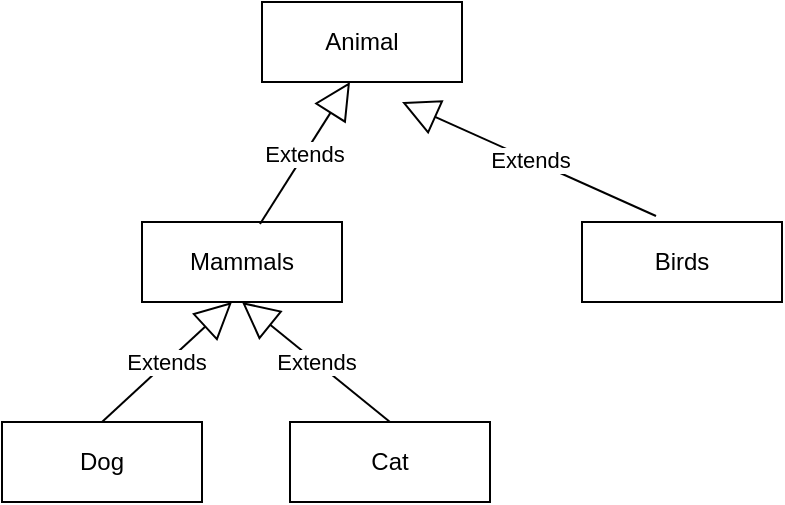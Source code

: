 <mxfile version="13.3.5" type="github">
  <diagram id="xAWA5xtA1u2txthbvDNl" name="Page-1">
    <mxGraphModel dx="1070" dy="563" grid="1" gridSize="10" guides="1" tooltips="1" connect="1" arrows="1" fold="1" page="1" pageScale="1" pageWidth="827" pageHeight="1169" math="0" shadow="0">
      <root>
        <mxCell id="0" />
        <mxCell id="1" parent="0" />
        <mxCell id="ehMp06EHceT_Mnh_sp1R-1" value="Animal" style="whiteSpace=wrap;html=1;align=center;" vertex="1" parent="1">
          <mxGeometry x="350" y="100" width="100" height="40" as="geometry" />
        </mxCell>
        <mxCell id="ehMp06EHceT_Mnh_sp1R-2" value="Mammals" style="whiteSpace=wrap;html=1;align=center;" vertex="1" parent="1">
          <mxGeometry x="290" y="210" width="100" height="40" as="geometry" />
        </mxCell>
        <mxCell id="ehMp06EHceT_Mnh_sp1R-3" value="Dog" style="whiteSpace=wrap;html=1;align=center;" vertex="1" parent="1">
          <mxGeometry x="220" y="310" width="100" height="40" as="geometry" />
        </mxCell>
        <mxCell id="ehMp06EHceT_Mnh_sp1R-4" value="Cat" style="whiteSpace=wrap;html=1;align=center;" vertex="1" parent="1">
          <mxGeometry x="364" y="310" width="100" height="40" as="geometry" />
        </mxCell>
        <mxCell id="ehMp06EHceT_Mnh_sp1R-5" value="Birds" style="whiteSpace=wrap;html=1;align=center;" vertex="1" parent="1">
          <mxGeometry x="510" y="210" width="100" height="40" as="geometry" />
        </mxCell>
        <mxCell id="ehMp06EHceT_Mnh_sp1R-6" value="Extends" style="endArrow=block;endSize=16;endFill=0;html=1;entryX=0.44;entryY=1;entryDx=0;entryDy=0;entryPerimeter=0;exitX=0.59;exitY=0.025;exitDx=0;exitDy=0;exitPerimeter=0;" edge="1" parent="1" source="ehMp06EHceT_Mnh_sp1R-2" target="ehMp06EHceT_Mnh_sp1R-1">
          <mxGeometry width="160" relative="1" as="geometry">
            <mxPoint x="370" y="200" as="sourcePoint" />
            <mxPoint x="490" y="290" as="targetPoint" />
          </mxGeometry>
        </mxCell>
        <mxCell id="ehMp06EHceT_Mnh_sp1R-7" value="Extends" style="endArrow=block;endSize=16;endFill=0;html=1;exitX=0.37;exitY=-0.075;exitDx=0;exitDy=0;exitPerimeter=0;" edge="1" parent="1" source="ehMp06EHceT_Mnh_sp1R-5">
          <mxGeometry width="160" relative="1" as="geometry">
            <mxPoint x="359" y="221" as="sourcePoint" />
            <mxPoint x="420" y="150" as="targetPoint" />
          </mxGeometry>
        </mxCell>
        <mxCell id="ehMp06EHceT_Mnh_sp1R-8" value="Extends" style="endArrow=block;endSize=16;endFill=0;html=1;entryX=0.44;entryY=1;entryDx=0;entryDy=0;entryPerimeter=0;exitX=0.5;exitY=0;exitDx=0;exitDy=0;" edge="1" parent="1" source="ehMp06EHceT_Mnh_sp1R-3">
          <mxGeometry width="160" relative="1" as="geometry">
            <mxPoint x="290" y="321" as="sourcePoint" />
            <mxPoint x="335" y="250" as="targetPoint" />
          </mxGeometry>
        </mxCell>
        <mxCell id="ehMp06EHceT_Mnh_sp1R-9" value="Extends" style="endArrow=block;endSize=16;endFill=0;html=1;entryX=0.5;entryY=1;entryDx=0;entryDy=0;exitX=0.5;exitY=0;exitDx=0;exitDy=0;" edge="1" parent="1" source="ehMp06EHceT_Mnh_sp1R-4" target="ehMp06EHceT_Mnh_sp1R-2">
          <mxGeometry width="160" relative="1" as="geometry">
            <mxPoint x="280" y="320" as="sourcePoint" />
            <mxPoint x="345" y="260" as="targetPoint" />
          </mxGeometry>
        </mxCell>
      </root>
    </mxGraphModel>
  </diagram>
</mxfile>

